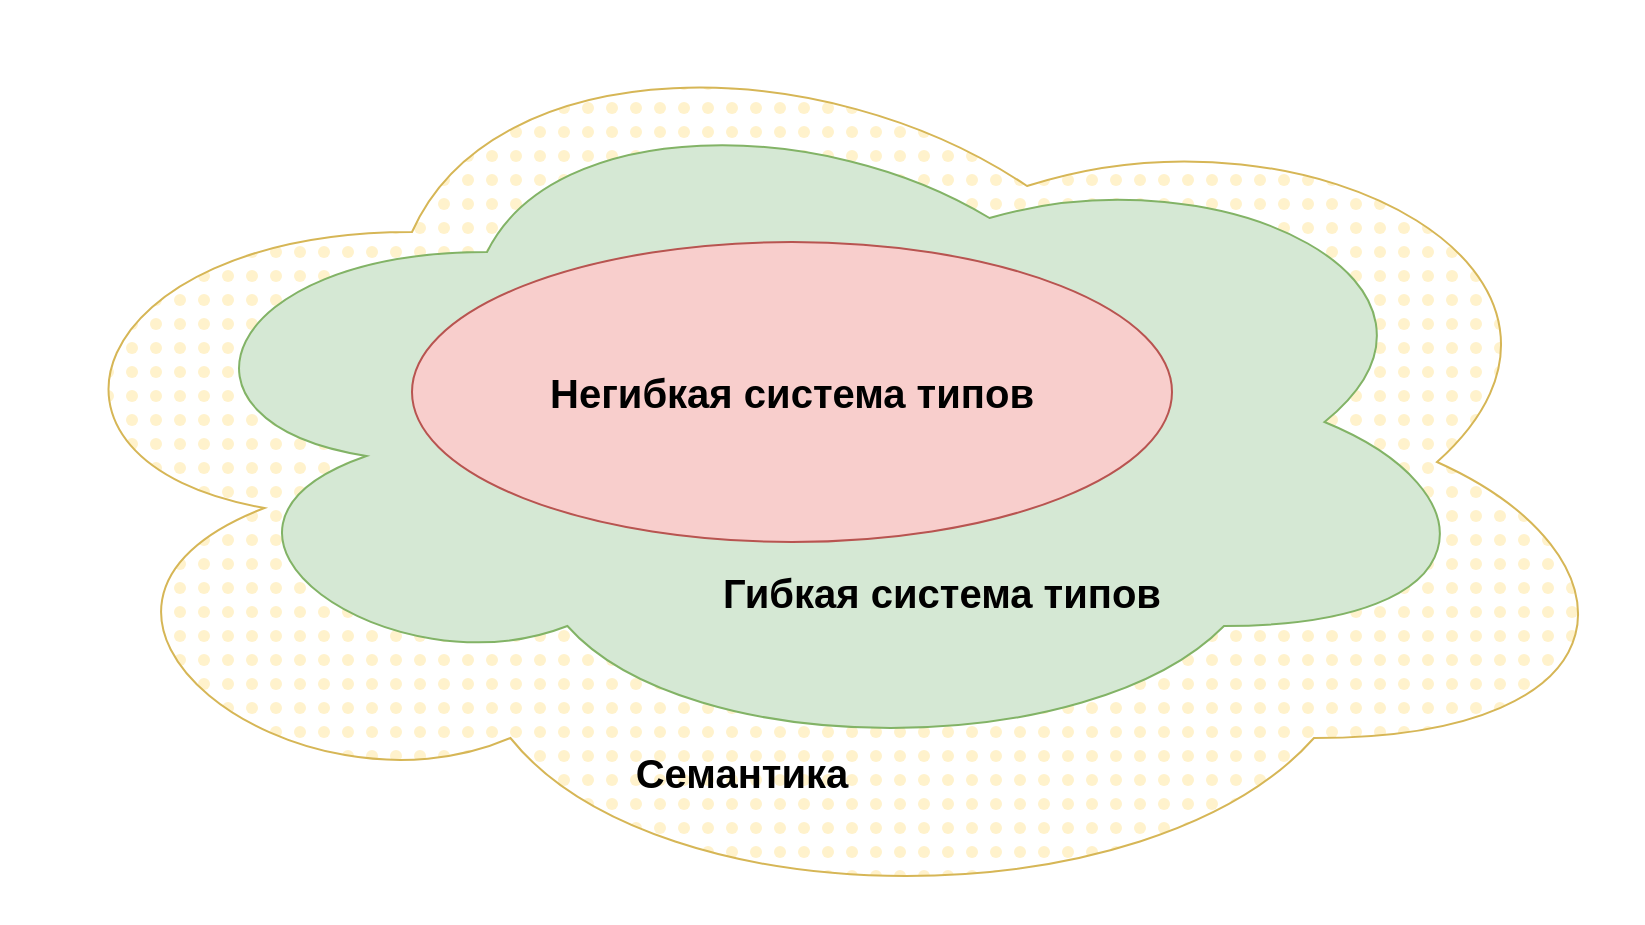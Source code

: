 <mxfile>
    <diagram id="LXvhZH188yyETzz4Nycu" name="Page-1">
        <mxGraphModel dx="997" dy="847" grid="1" gridSize="10" guides="1" tooltips="1" connect="1" arrows="1" fold="1" page="1" pageScale="1" pageWidth="850" pageHeight="1100" math="0" shadow="0">
            <root>
                <mxCell id="0"/>
                <mxCell id="1" parent="0"/>
                <mxCell id="2" value="" style="ellipse;shape=cloud;whiteSpace=wrap;html=1;fillColor=#fff2cc;strokeColor=#d6b656;fillStyle=dots;" vertex="1" parent="1">
                    <mxGeometry x="15" y="140" width="820" height="460" as="geometry"/>
                </mxCell>
                <mxCell id="3" value="" style="ellipse;shape=cloud;whiteSpace=wrap;html=1;fillColor=#d5e8d4;strokeColor=#82b366;" vertex="1" parent="1">
                    <mxGeometry x="90" y="180" width="670" height="340" as="geometry"/>
                </mxCell>
                <mxCell id="4" value="Негибкая система типов" style="ellipse;whiteSpace=wrap;html=1;fillColor=#f8cecc;strokeColor=#b85450;fontSize=20;fontStyle=1" vertex="1" parent="1">
                    <mxGeometry x="220" y="260" width="380" height="150" as="geometry"/>
                </mxCell>
                <mxCell id="5" value="Гибкая система типов" style="text;html=1;align=center;verticalAlign=middle;whiteSpace=wrap;rounded=0;fontSize=20;fontStyle=1" vertex="1" parent="1">
                    <mxGeometry x="330" y="420" width="310" height="30" as="geometry"/>
                </mxCell>
                <mxCell id="6" value="Семантика" style="text;html=1;align=center;verticalAlign=middle;whiteSpace=wrap;rounded=0;fontSize=20;fontStyle=1" vertex="1" parent="1">
                    <mxGeometry x="280" y="510" width="210" height="30" as="geometry"/>
                </mxCell>
            </root>
        </mxGraphModel>
    </diagram>
</mxfile>